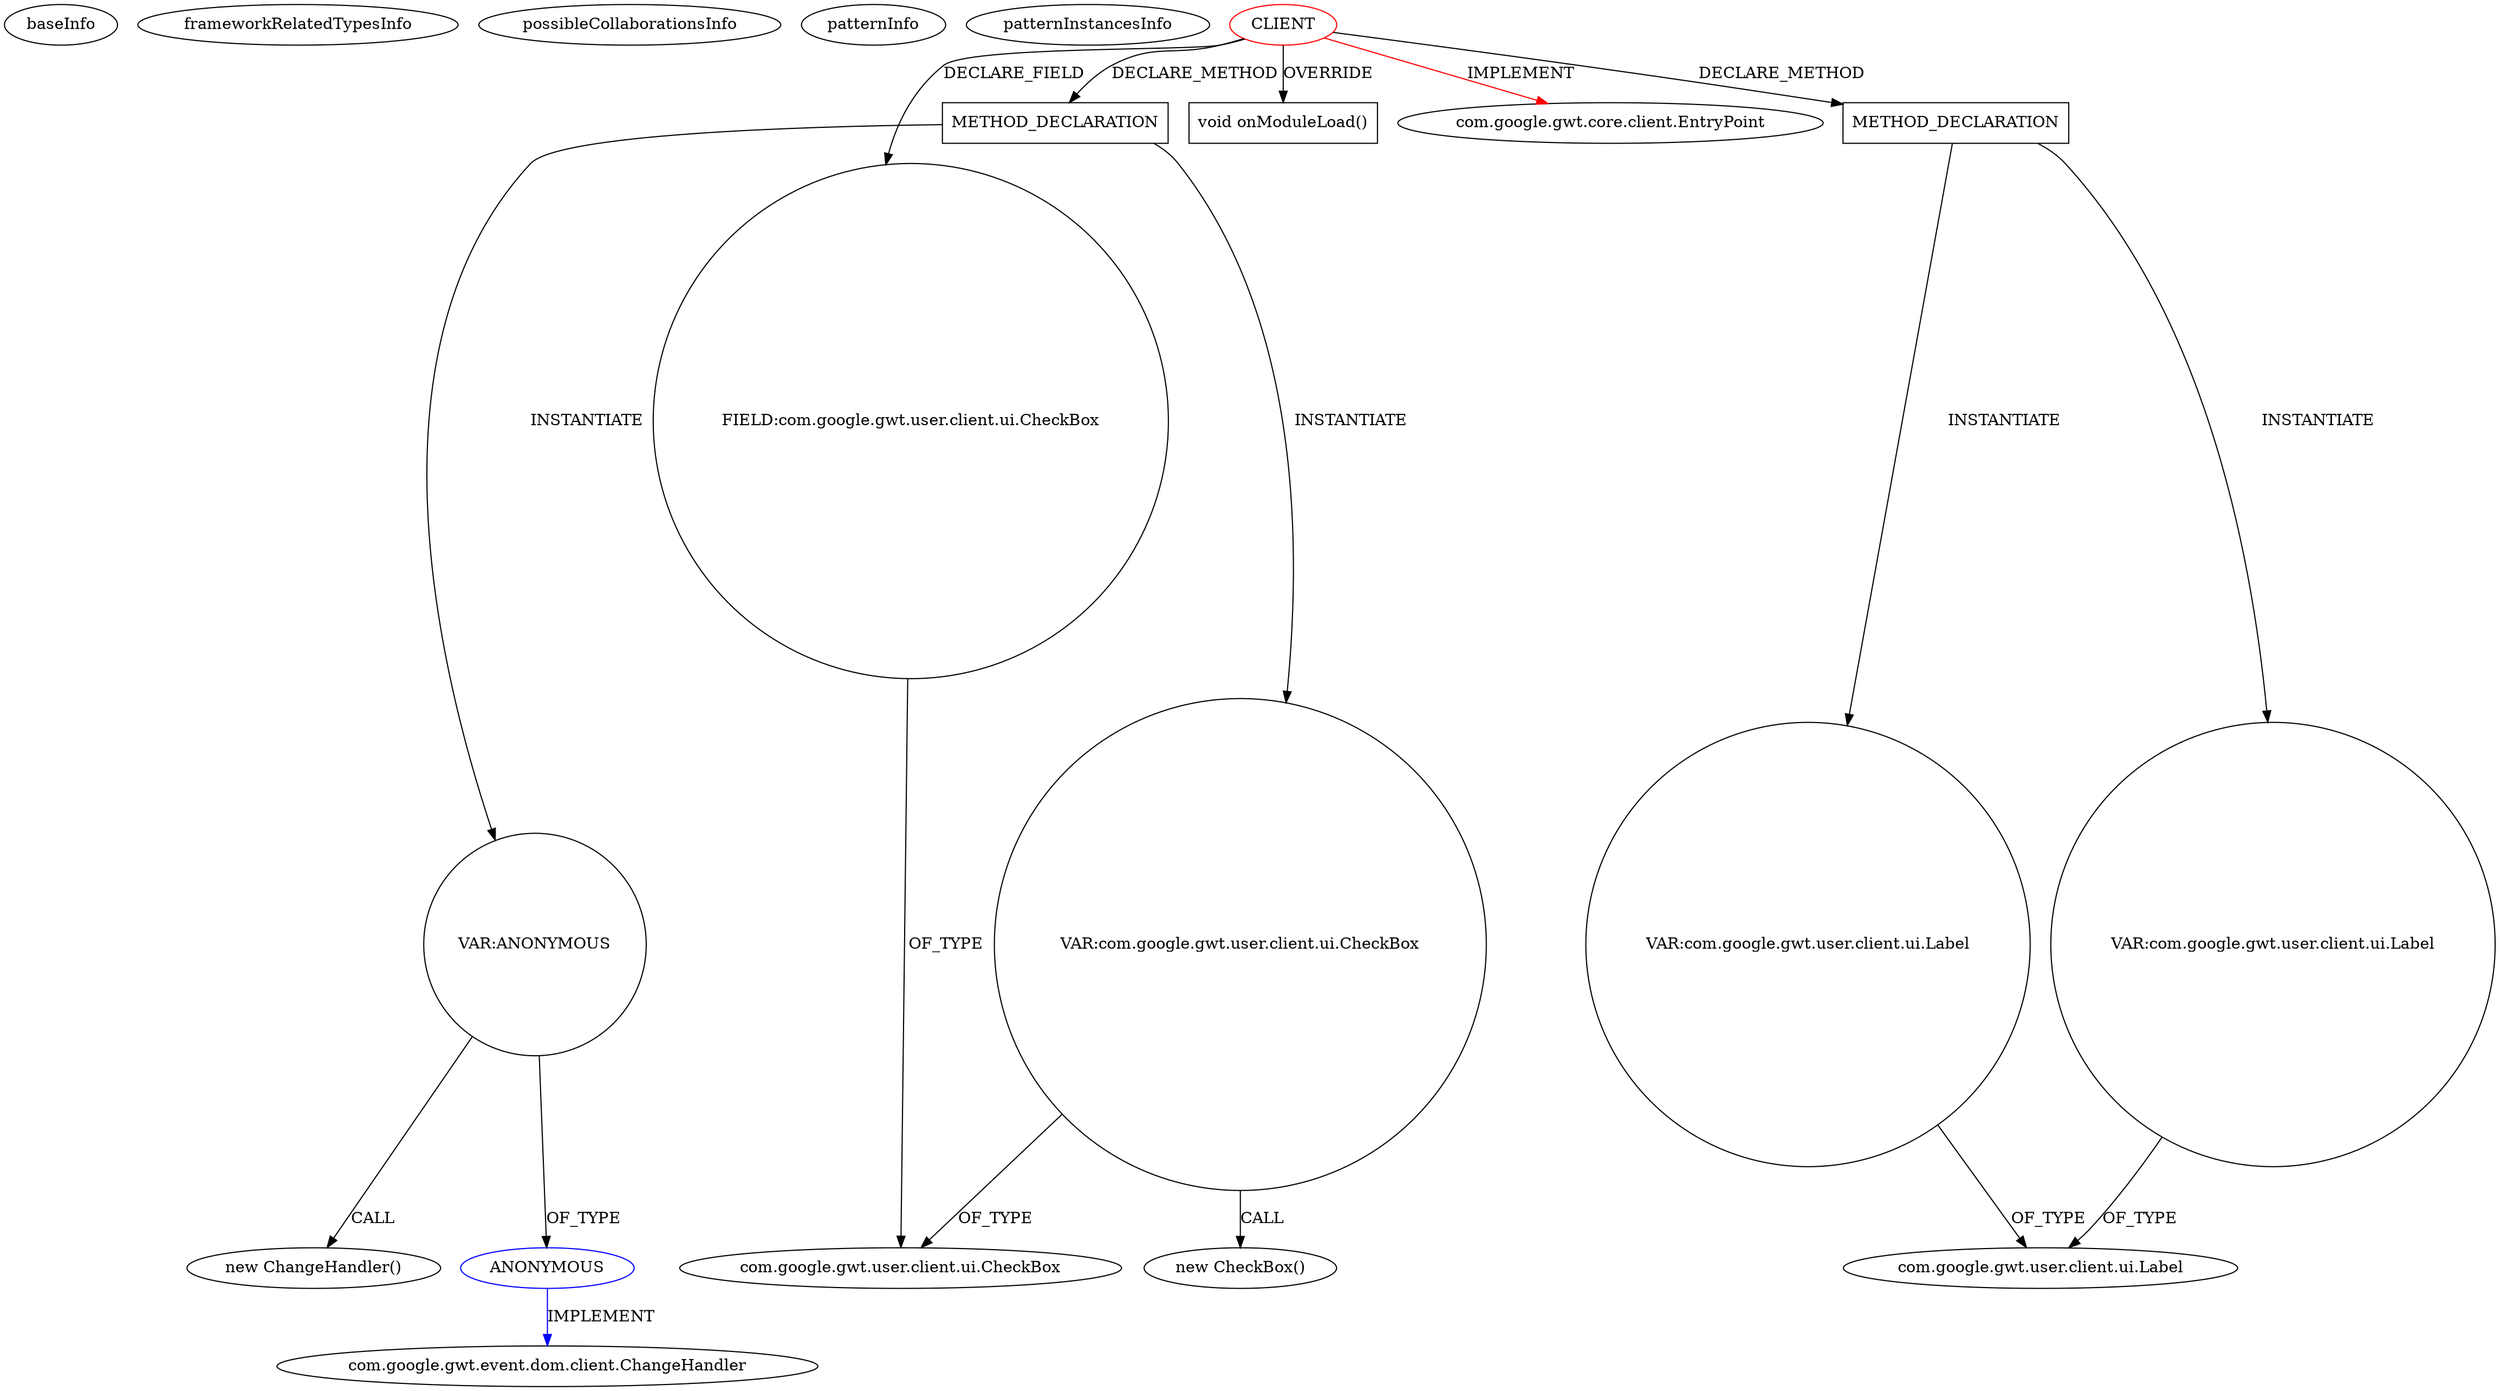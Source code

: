 digraph {
baseInfo[graphId=469,category="pattern",isAnonymous=false,possibleRelation=true]
frameworkRelatedTypesInfo[0="com.google.gwt.core.client.EntryPoint"]
possibleCollaborationsInfo[0="469~INSTANTIATION-CLIENT_METHOD_DECLARATION-~com.google.gwt.core.client.EntryPoint ~com.google.gwt.event.dom.client.ChangeHandler ~false~true"]
patternInfo[frequency=2.0,patternRootClient=0]
patternInstancesInfo[0="spydon-esiade~/spydon-esiade/esiade-master/src/net/esiade/client/Esiade.java~Esiade~4504",1="DeannaSurma-Census~/DeannaSurma-Census/Census-master/src/com/cs4302/census/client/Census.java~Census~109"]
356[label="com.google.gwt.event.dom.client.ChangeHandler",vertexType="FRAMEWORK_INTERFACE_TYPE",isFrameworkType=false]
355[label="ANONYMOUS",vertexType="REFERENCE_ANONYMOUS_DECLARATION",isFrameworkType=false,color=blue]
354[label="VAR:ANONYMOUS",vertexType="VARIABLE_EXPRESION",isFrameworkType=false,shape=circle]
178[label="METHOD_DECLARATION",vertexType="CLIENT_METHOD_DECLARATION",isFrameworkType=false,shape=box]
0[label="CLIENT",vertexType="ROOT_CLIENT_CLASS_DECLARATION",isFrameworkType=false,color=red]
4[label="FIELD:com.google.gwt.user.client.ui.CheckBox",vertexType="FIELD_DECLARATION",isFrameworkType=false,shape=circle]
64[label="void onModuleLoad()",vertexType="OVERRIDING_METHOD_DECLARATION",isFrameworkType=false,shape=box]
3[label="com.google.gwt.user.client.ui.CheckBox",vertexType="FRAMEWORK_CLASS_TYPE",isFrameworkType=false]
353[label="new ChangeHandler()",vertexType="CONSTRUCTOR_CALL",isFrameworkType=false]
1[label="com.google.gwt.core.client.EntryPoint",vertexType="FRAMEWORK_INTERFACE_TYPE",isFrameworkType=false]
439[label="VAR:com.google.gwt.user.client.ui.CheckBox",vertexType="VARIABLE_EXPRESION",isFrameworkType=false,shape=circle]
438[label="new CheckBox()",vertexType="CONSTRUCTOR_CALL",isFrameworkType=false]
444[label="METHOD_DECLARATION",vertexType="CLIENT_METHOD_DECLARATION",isFrameworkType=false,shape=box]
491[label="VAR:com.google.gwt.user.client.ui.Label",vertexType="VARIABLE_EXPRESION",isFrameworkType=false,shape=circle]
453[label="com.google.gwt.user.client.ui.Label",vertexType="FRAMEWORK_CLASS_TYPE",isFrameworkType=false]
595[label="VAR:com.google.gwt.user.client.ui.Label",vertexType="VARIABLE_EXPRESION",isFrameworkType=false,shape=circle]
178->354[label="INSTANTIATE"]
444->491[label="INSTANTIATE"]
439->438[label="CALL"]
491->453[label="OF_TYPE"]
178->439[label="INSTANTIATE"]
4->3[label="OF_TYPE"]
0->1[label="IMPLEMENT",color=red]
0->4[label="DECLARE_FIELD"]
354->355[label="OF_TYPE"]
439->3[label="OF_TYPE"]
355->356[label="IMPLEMENT",color=blue]
0->178[label="DECLARE_METHOD"]
0->64[label="OVERRIDE"]
0->444[label="DECLARE_METHOD"]
444->595[label="INSTANTIATE"]
595->453[label="OF_TYPE"]
354->353[label="CALL"]
}
